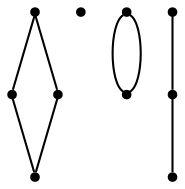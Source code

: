 graph {
  node [shape=point,comment="{\"directed\":false,\"doi\":\"10.1007/978-3-030-92931-2_28\",\"figure\":\"6 (2)\"}"]

  v0 [pos="791.5427733690735,1399.610950157828"]
  v1 [pos="748.2442115786347,1539.5356755879632"]
  v2 [pos="581.4051180584438,1465.6164448994327"]
  v3 [pos="733.5751902651584,1644.1135589460612"]
  v4 [pos="615.4105505444224,1522.695761315828"]
  v5 [pos="415.2161525207963,1380.9414923542276"]
  v6 [pos="431.4020437442472,1538.9605889864558"]
  v7 [pos="499.37122650840337,1591.376642354626"]
  v8 [pos="354.1939090075095,1487.6864424283108"]
  v9 [pos="366.97095233501113,1634.8080167702772"]

  v0 -- v5 [id="-1",pos="791.5427733690735,1399.610950157828 787.0667723528119,1397.5273397471765 782.4158349459485,1395.4825958037177 777.6239046191794,1393.4975074287127 717.1350407535425,1368.435457163509 634.1760013144153,1352.8831925685656 509.7437056148677,1363.2514113569534 472.1428763790326,1367.9507621061628 440.93305882024913,1373.9819685131822 415.2161525207963,1380.9414923542276"]
  v0 -- v3 [id="-2",pos="791.5427733690735,1399.610950157828 843.9851356788515,1424.0641677127235 877.2307959222385,1456.2679400438774 889.9626370988511,1492.8704882348663 903.7898113504249,1532.6221731927524 893.4173322439606,1577.557903957194 845.0262920221853,1606.9373005178359 817.2486230814143,1623.7993278288536 776.9422747910851,1635.53819294426 733.5751902651584,1644.1135589460612"]
  v2 -- v4 [id="-5",pos="581.4051180584438,1465.6164448994327 622.8867044015826,1465.6164448994327 638.4392231905535,1475.9846636878208 641.0312778611732,1488.082211889587 643.6233961202105,1500.17988726663 633.2550502608966,1514.0068920570516 615.4105505444224,1522.695761315828"]
  v3 -- v9 [id="-6",pos="733.5751902651584,1644.1135589460612 701.4141737429122,1650.4782994389002 667.5622231584205,1655.100652811252 635.9054790989629,1658.782336893355 561.5894409817523,1667.4210990930878 499.37122650840337,1670.880012270398 444.0665673666324,1660.507596697877 416.0712732434033,1655.259187144536 389.847509366226,1646.4677442279335 366.97095233501113,1634.8080167702772"]
  v2 -- v4 [id="-7",pos="581.4051180584438,1465.6164448994327 550.2960108217693,1486.3528824762086 560.6684899282336,1507.0933896618408 574.4956641798074,1517.4574116660956 588.3187051842307,1527.833896847473 605.6048350048995,1527.833896847473 615.4105505444224,1522.695761315828"]
  v5 -- v9 [id="-8",pos="415.2161525207963,1380.9414923542276 326.35760113646074,1405.0067320028647 298.82362458824764,1440.643204622134 286.7956866458627,1474.7219403648737 271.2390664039503,1518.790971618198 281.6115455104146,1560.2719859894623 310.9912067567504,1593.1060989432813 325.4988347342776,1609.321476209594 344.6421443040612,1623.4294130126243 366.97095233501113,1634.8080167702772"]
  v6 -- v7 [id="-9",pos="431.4020437442472,1538.9605889864558 463.0779145478631,1544.7198485697954 478.6304015426251,1549.9038943763512 499.37122650840337,1591.376642354626"]
  v8 -- v6 [id="-10",pos="354.1939090075095,1487.6864424283108 364.5663881139738,1529.1633871907188 406.0438412099622,1534.3474329972746 431.4020437442472,1538.9605889864558"]
}
